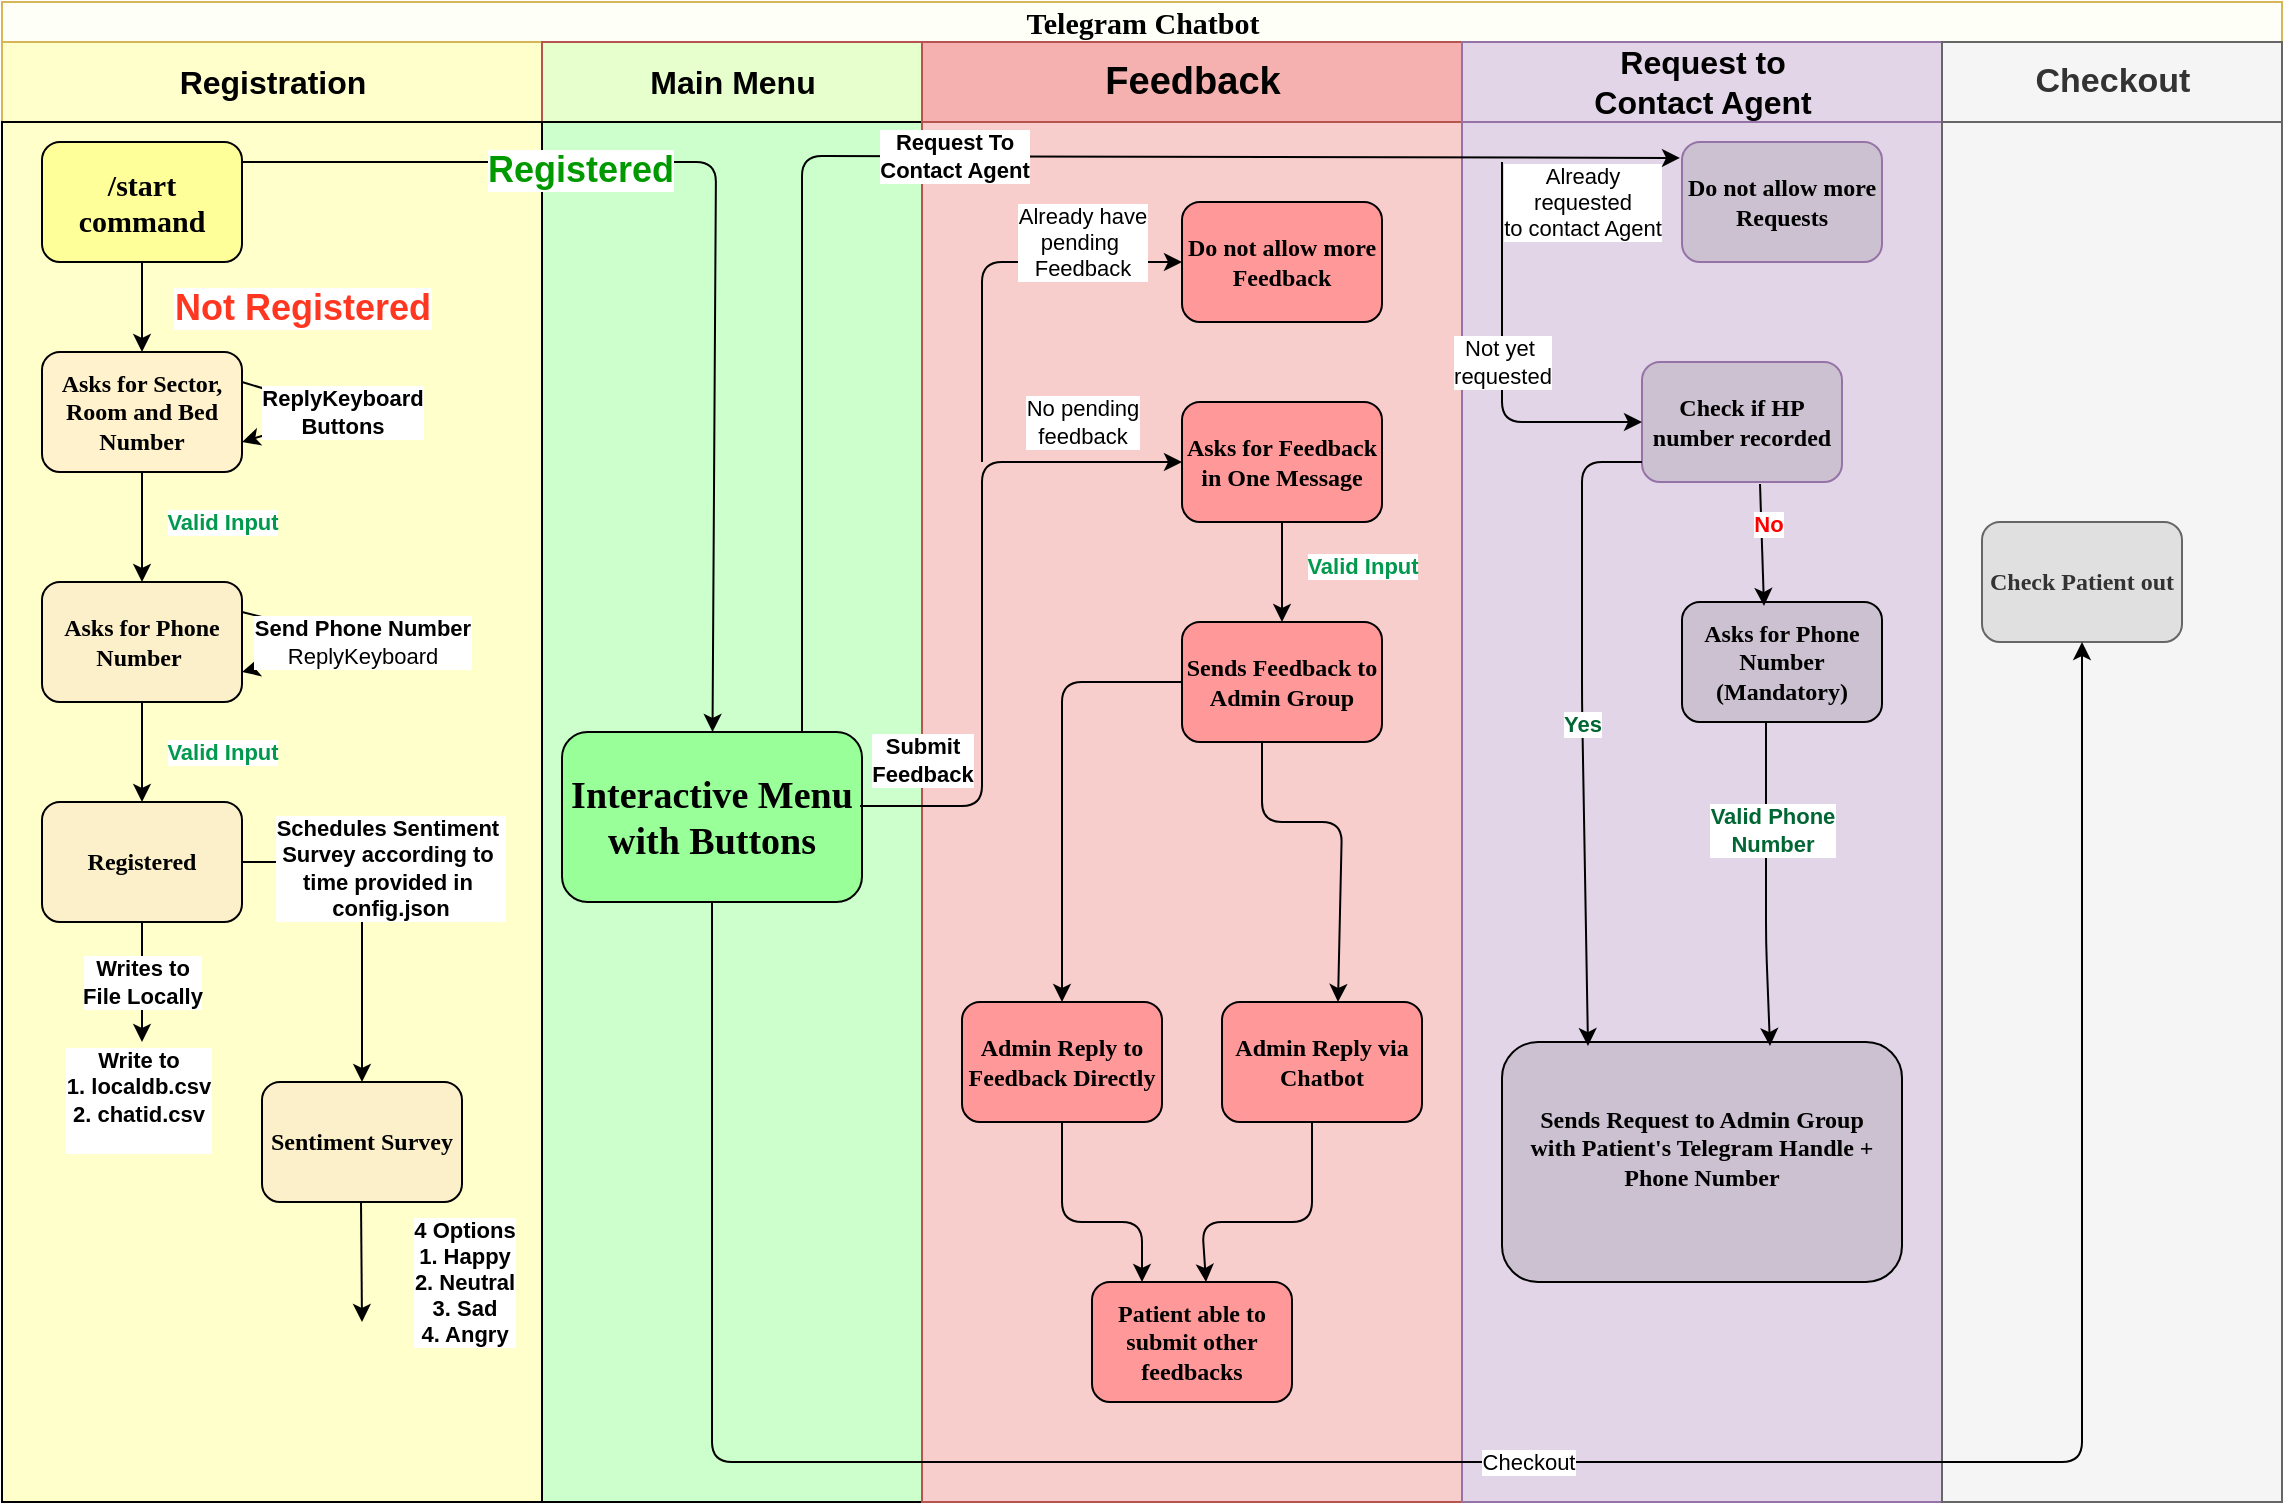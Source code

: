 <mxfile version="15.6.6" type="github">
  <diagram name="Page-1" id="74e2e168-ea6b-b213-b513-2b3c1d86103e">
    <mxGraphModel dx="1422" dy="762" grid="1" gridSize="10" guides="1" tooltips="1" connect="1" arrows="1" fold="1" page="1" pageScale="1" pageWidth="1100" pageHeight="850" background="none" math="0" shadow="0">
      <root>
        <mxCell id="0" />
        <mxCell id="1" parent="0" />
        <mxCell id="wSrQqyoNq5q4Ro84JcWx-17" value="" style="rounded=0;whiteSpace=wrap;html=1;fillColor=#f5f5f5;strokeColor=#666666;fontColor=#333333;" parent="1" vertex="1">
          <mxGeometry x="1030" y="100" width="170" height="690" as="geometry" />
        </mxCell>
        <mxCell id="77e6c97f196da883-1" value="&lt;font style=&quot;font-size: 15px&quot;&gt;Telegram Chatbot&lt;/font&gt;" style="swimlane;html=1;childLayout=stackLayout;startSize=20;rounded=0;shadow=0;labelBackgroundColor=none;strokeWidth=1;fontFamily=Verdana;fontSize=8;align=center;strokeColor=#d6b656;fillColor=#FEFFF7;" parent="1" vertex="1">
          <mxGeometry x="60" y="40" width="1140" height="750" as="geometry" />
        </mxCell>
        <mxCell id="77e6c97f196da883-2" value="&lt;font style=&quot;font-size: 16px&quot;&gt;Registration&lt;/font&gt;" style="swimlane;html=1;startSize=40;strokeColor=#d6b656;fillColor=#FFFFCC;" parent="77e6c97f196da883-1" vertex="1">
          <mxGeometry y="20" width="270" height="730" as="geometry" />
        </mxCell>
        <mxCell id="6cuLsObl9nkTha8cbeb--88" value="" style="rounded=0;whiteSpace=wrap;html=1;fillColor=#FFFFCC;" parent="77e6c97f196da883-2" vertex="1">
          <mxGeometry y="40" width="270" height="690" as="geometry" />
        </mxCell>
        <mxCell id="77e6c97f196da883-10" value="&lt;b style=&quot;font-size: 12px&quot;&gt;Asks for Phone Number&amp;nbsp;&lt;/b&gt;" style="rounded=1;whiteSpace=wrap;html=1;shadow=0;labelBackgroundColor=none;strokeWidth=1;fontFamily=Verdana;fontSize=8;align=center;fillColor=#FCF0CA;" parent="77e6c97f196da883-2" vertex="1">
          <mxGeometry x="20" y="270" width="100" height="60" as="geometry" />
        </mxCell>
        <mxCell id="6cuLsObl9nkTha8cbeb--33" value="&lt;b style=&quot;font-size: 12px&quot;&gt;Registered&lt;/b&gt;" style="rounded=1;whiteSpace=wrap;html=1;shadow=0;labelBackgroundColor=none;strokeWidth=1;fontFamily=Verdana;fontSize=8;align=center;fillColor=#FCF0CA;strokeColor=default;fontColor=default;" parent="77e6c97f196da883-2" vertex="1">
          <mxGeometry x="20" y="380" width="100" height="60" as="geometry" />
        </mxCell>
        <mxCell id="6cuLsObl9nkTha8cbeb--59" style="edgeStyle=orthogonalEdgeStyle;rounded=0;orthogonalLoop=1;jettySize=auto;html=1;exitX=0.5;exitY=1;exitDx=0;exitDy=0;" parent="77e6c97f196da883-2" edge="1">
          <mxGeometry relative="1" as="geometry">
            <mxPoint x="140" y="630" as="sourcePoint" />
            <mxPoint x="140" y="630" as="targetPoint" />
          </mxGeometry>
        </mxCell>
        <mxCell id="6cuLsObl9nkTha8cbeb--63" value="" style="endArrow=classic;html=1;exitX=1;exitY=0.25;exitDx=0;exitDy=0;entryX=1;entryY=0.75;entryDx=0;entryDy=0;exitPerimeter=0;" parent="77e6c97f196da883-2" source="6cuLsObl9nkTha8cbeb--66" target="6cuLsObl9nkTha8cbeb--66" edge="1">
          <mxGeometry relative="1" as="geometry">
            <mxPoint x="120" y="170" as="sourcePoint" />
            <mxPoint x="120" y="200" as="targetPoint" />
            <Array as="points">
              <mxPoint x="170" y="185" />
            </Array>
          </mxGeometry>
        </mxCell>
        <mxCell id="6cuLsObl9nkTha8cbeb--64" value="&lt;b&gt;ReplyKeyboard&lt;br&gt;Buttons&lt;br&gt;&lt;/b&gt;" style="edgeLabel;resizable=0;html=1;align=center;verticalAlign=middle;" parent="6cuLsObl9nkTha8cbeb--63" connectable="0" vertex="1">
          <mxGeometry relative="1" as="geometry" />
        </mxCell>
        <mxCell id="6cuLsObl9nkTha8cbeb--66" value="&lt;font style=&quot;font-size: 12px&quot;&gt;&lt;b&gt;Asks for Sector, Room and Bed Number&lt;/b&gt;&lt;/font&gt;" style="rounded=1;whiteSpace=wrap;html=1;shadow=0;labelBackgroundColor=none;strokeWidth=1;fontFamily=Verdana;fontSize=8;align=center;fillColor=#FFF2CC;" parent="77e6c97f196da883-2" vertex="1">
          <mxGeometry x="20" y="155" width="100" height="60" as="geometry" />
        </mxCell>
        <mxCell id="6cuLsObl9nkTha8cbeb--67" value="&lt;b&gt;&lt;font style=&quot;font-size: 15px&quot;&gt;/start command&lt;/font&gt;&lt;/b&gt;" style="rounded=1;whiteSpace=wrap;html=1;shadow=0;labelBackgroundColor=none;strokeWidth=1;fontFamily=Verdana;fontSize=8;align=center;fillColor=#FFFF99;" parent="77e6c97f196da883-2" vertex="1">
          <mxGeometry x="20" y="50" width="100" height="60" as="geometry" />
        </mxCell>
        <mxCell id="6cuLsObl9nkTha8cbeb--72" value="" style="endArrow=classic;html=1;exitX=0.5;exitY=1;exitDx=0;exitDy=0;" parent="77e6c97f196da883-2" source="6cuLsObl9nkTha8cbeb--67" target="6cuLsObl9nkTha8cbeb--66" edge="1">
          <mxGeometry relative="1" as="geometry">
            <mxPoint x="290" y="300" as="sourcePoint" />
            <mxPoint x="390" y="300" as="targetPoint" />
          </mxGeometry>
        </mxCell>
        <mxCell id="6cuLsObl9nkTha8cbeb--73" value="&lt;font color=&quot;#ff3721&quot; size=&quot;1&quot;&gt;&lt;b style=&quot;font-size: 18px&quot;&gt;Not Registered&lt;/b&gt;&lt;/font&gt;" style="edgeLabel;resizable=0;html=1;align=center;verticalAlign=middle;" parent="6cuLsObl9nkTha8cbeb--72" connectable="0" vertex="1">
          <mxGeometry relative="1" as="geometry">
            <mxPoint x="80" as="offset" />
          </mxGeometry>
        </mxCell>
        <mxCell id="6cuLsObl9nkTha8cbeb--76" value="" style="endArrow=classic;html=1;exitX=0.5;exitY=1;exitDx=0;exitDy=0;entryX=0.5;entryY=0;entryDx=0;entryDy=0;" parent="77e6c97f196da883-2" source="6cuLsObl9nkTha8cbeb--66" target="77e6c97f196da883-10" edge="1">
          <mxGeometry relative="1" as="geometry">
            <mxPoint x="80" y="110" as="sourcePoint" />
            <mxPoint x="80" y="165" as="targetPoint" />
          </mxGeometry>
        </mxCell>
        <mxCell id="6cuLsObl9nkTha8cbeb--77" value="&lt;b&gt;&lt;font color=&quot;#00994d&quot;&gt;Valid Input&lt;/font&gt;&lt;/b&gt;" style="edgeLabel;resizable=0;html=1;align=center;verticalAlign=middle;" parent="6cuLsObl9nkTha8cbeb--76" connectable="0" vertex="1">
          <mxGeometry relative="1" as="geometry">
            <mxPoint x="40" y="-3" as="offset" />
          </mxGeometry>
        </mxCell>
        <mxCell id="6cuLsObl9nkTha8cbeb--78" value="" style="endArrow=classic;html=1;exitX=0.5;exitY=1;exitDx=0;exitDy=0;entryX=0.5;entryY=0;entryDx=0;entryDy=0;" parent="77e6c97f196da883-2" source="77e6c97f196da883-10" edge="1">
          <mxGeometry relative="1" as="geometry">
            <mxPoint x="80" y="225" as="sourcePoint" />
            <mxPoint x="70" y="380" as="targetPoint" />
          </mxGeometry>
        </mxCell>
        <mxCell id="6cuLsObl9nkTha8cbeb--79" value="&lt;b&gt;&lt;font color=&quot;#00994d&quot;&gt;Valid Input&lt;/font&gt;&lt;/b&gt;" style="edgeLabel;resizable=0;html=1;align=center;verticalAlign=middle;" parent="6cuLsObl9nkTha8cbeb--78" connectable="0" vertex="1">
          <mxGeometry relative="1" as="geometry">
            <mxPoint x="40" as="offset" />
          </mxGeometry>
        </mxCell>
        <mxCell id="6cuLsObl9nkTha8cbeb--83" value="" style="endArrow=classic;html=1;exitX=1;exitY=0.25;exitDx=0;exitDy=0;entryX=1;entryY=0.75;entryDx=0;entryDy=0;" parent="77e6c97f196da883-2" source="77e6c97f196da883-10" target="77e6c97f196da883-10" edge="1">
          <mxGeometry relative="1" as="geometry">
            <mxPoint x="130" y="180" as="sourcePoint" />
            <mxPoint x="130" y="210" as="targetPoint" />
            <Array as="points">
              <mxPoint x="180" y="300" />
            </Array>
          </mxGeometry>
        </mxCell>
        <mxCell id="6cuLsObl9nkTha8cbeb--84" value="&lt;b&gt;Send Phone Number&lt;br&gt;&lt;/b&gt;ReplyKeyboard" style="edgeLabel;resizable=0;html=1;align=center;verticalAlign=middle;" parent="6cuLsObl9nkTha8cbeb--83" connectable="0" vertex="1">
          <mxGeometry relative="1" as="geometry" />
        </mxCell>
        <mxCell id="c_uxOEUhSfI7wD9dBGHa-3" value="" style="endArrow=classic;html=1;exitX=0.5;exitY=1;exitDx=0;exitDy=0;strokeColor=default;labelBackgroundColor=default;fontColor=default;" parent="77e6c97f196da883-2" source="6cuLsObl9nkTha8cbeb--33" edge="1">
          <mxGeometry relative="1" as="geometry">
            <mxPoint x="80" y="620" as="sourcePoint" />
            <mxPoint x="70" y="500" as="targetPoint" />
          </mxGeometry>
        </mxCell>
        <mxCell id="c_uxOEUhSfI7wD9dBGHa-4" value="&lt;b&gt;&lt;font&gt;Writes to&lt;br&gt;File Locally&lt;br&gt;&lt;/font&gt;&lt;/b&gt;" style="edgeLabel;resizable=0;html=1;align=center;verticalAlign=middle;labelBackgroundColor=default;fontColor=default;" parent="c_uxOEUhSfI7wD9dBGHa-3" connectable="0" vertex="1">
          <mxGeometry relative="1" as="geometry">
            <mxPoint as="offset" />
          </mxGeometry>
        </mxCell>
        <mxCell id="Y9b1MHdOiMF5yJi24R1i-1" value="&lt;b&gt;&lt;font&gt;Write to &lt;br&gt;1. localdb.csv&lt;br&gt;2. chatid.csv&lt;br&gt;&lt;br&gt;&lt;/font&gt;&lt;/b&gt;" style="edgeLabel;resizable=0;html=1;align=center;verticalAlign=middle;labelBackgroundColor=default;fontColor=default;" parent="77e6c97f196da883-2" connectable="0" vertex="1">
          <mxGeometry x="120" y="470" as="geometry">
            <mxPoint x="-52" y="59" as="offset" />
          </mxGeometry>
        </mxCell>
        <mxCell id="cne9ww3X94PaA_hqMmbe-5" value="&lt;b style=&quot;font-size: 12px&quot;&gt;Sentiment Survey&lt;/b&gt;" style="rounded=1;whiteSpace=wrap;html=1;shadow=0;labelBackgroundColor=none;strokeWidth=1;fontFamily=Verdana;fontSize=8;align=center;fillColor=#FCF0CA;strokeColor=default;fontColor=default;" vertex="1" parent="77e6c97f196da883-2">
          <mxGeometry x="130" y="520" width="100" height="60" as="geometry" />
        </mxCell>
        <mxCell id="cne9ww3X94PaA_hqMmbe-4" value="" style="endArrow=classic;html=1;rounded=0;labelBackgroundColor=default;fontColor=default;strokeColor=default;exitX=1;exitY=0.5;exitDx=0;exitDy=0;entryX=0.5;entryY=0;entryDx=0;entryDy=0;" edge="1" parent="77e6c97f196da883-2" source="6cuLsObl9nkTha8cbeb--33" target="cne9ww3X94PaA_hqMmbe-5">
          <mxGeometry width="50" height="50" relative="1" as="geometry">
            <mxPoint x="-40" y="500" as="sourcePoint" />
            <mxPoint x="20" y="450" as="targetPoint" />
            <Array as="points">
              <mxPoint x="180" y="410" />
            </Array>
          </mxGeometry>
        </mxCell>
        <mxCell id="cne9ww3X94PaA_hqMmbe-6" value="" style="endArrow=classic;html=1;exitX=0.5;exitY=1;exitDx=0;exitDy=0;strokeColor=default;fontColor=default;labelBackgroundColor=default;" edge="1" parent="77e6c97f196da883-2">
          <mxGeometry relative="1" as="geometry">
            <mxPoint x="179.5" y="580" as="sourcePoint" />
            <mxPoint x="180" y="640" as="targetPoint" />
          </mxGeometry>
        </mxCell>
        <mxCell id="cne9ww3X94PaA_hqMmbe-7" value="&lt;b&gt;&lt;font&gt;4 Options&lt;br&gt;1. Happy&lt;br&gt;2. Neutral&lt;br&gt;3. Sad&lt;br&gt;4. Angry&lt;br&gt;&lt;/font&gt;&lt;/b&gt;" style="edgeLabel;resizable=0;html=1;align=center;verticalAlign=middle;labelBackgroundColor=default;fontColor=default;" connectable="0" vertex="1" parent="cne9ww3X94PaA_hqMmbe-6">
          <mxGeometry relative="1" as="geometry">
            <mxPoint x="51" y="10" as="offset" />
          </mxGeometry>
        </mxCell>
        <mxCell id="cne9ww3X94PaA_hqMmbe-8" value="&lt;b&gt;&lt;font&gt;Schedules Sentiment&amp;nbsp;&lt;br&gt;Survey according to&amp;nbsp;&lt;br&gt;time provided in&amp;nbsp;&lt;br&gt;config.json&lt;br&gt;&lt;/font&gt;&lt;/b&gt;" style="edgeLabel;resizable=0;html=1;align=center;verticalAlign=middle;labelBackgroundColor=default;fontColor=default;" connectable="0" vertex="1" parent="77e6c97f196da883-2">
          <mxGeometry x="120" y="480" as="geometry">
            <mxPoint x="74" y="-67" as="offset" />
          </mxGeometry>
        </mxCell>
        <mxCell id="77e6c97f196da883-3" value="&lt;font style=&quot;font-size: 16px&quot;&gt;Main Menu&lt;/font&gt;" style="swimlane;html=1;startSize=40;strokeColor=#b85450;fillColor=#E6FFCC;" parent="77e6c97f196da883-1" vertex="1">
          <mxGeometry x="270" y="20" width="190" height="730" as="geometry" />
        </mxCell>
        <mxCell id="6cuLsObl9nkTha8cbeb--89" value="" style="rounded=0;whiteSpace=wrap;html=1;fillColor=#CCFFCC;" parent="77e6c97f196da883-3" vertex="1">
          <mxGeometry y="40" width="190" height="690" as="geometry" />
        </mxCell>
        <mxCell id="77e6c97f196da883-11" value="&lt;font style=&quot;font-size: 19px&quot;&gt;&lt;b&gt;Interactive Menu with Buttons&lt;/b&gt;&lt;/font&gt;" style="rounded=1;whiteSpace=wrap;html=1;shadow=0;labelBackgroundColor=none;strokeWidth=1;fontFamily=Verdana;fontSize=8;align=center;fillColor=#99FF99;" parent="77e6c97f196da883-3" vertex="1">
          <mxGeometry x="10" y="345" width="150" height="85" as="geometry" />
        </mxCell>
        <mxCell id="77e6c97f196da883-5" value="&lt;font style=&quot;font-size: 19px&quot;&gt;Feedback&lt;/font&gt;" style="swimlane;html=1;startSize=40;strokeColor=#b85450;fillColor=#F5B0B0;" parent="77e6c97f196da883-1" vertex="1">
          <mxGeometry x="460" y="20" width="270" height="730" as="geometry" />
        </mxCell>
        <mxCell id="wSrQqyoNq5q4Ro84JcWx-5" value="" style="rounded=0;whiteSpace=wrap;html=1;fillColor=#f8cecc;strokeColor=#b85450;" parent="77e6c97f196da883-5" vertex="1">
          <mxGeometry y="40" width="270" height="690" as="geometry" />
        </mxCell>
        <mxCell id="77e6c97f196da883-15" value="&lt;b style=&quot;font-size: 12px&quot;&gt;Asks for Feedback in One Message&lt;/b&gt;" style="rounded=1;whiteSpace=wrap;html=1;shadow=0;labelBackgroundColor=none;strokeWidth=1;fontFamily=Verdana;fontSize=8;align=center;fillColor=#FF9999;" parent="77e6c97f196da883-5" vertex="1">
          <mxGeometry x="130" y="180" width="100" height="60" as="geometry" />
        </mxCell>
        <mxCell id="77e6c97f196da883-17" value="&lt;b style=&quot;font-size: 12px&quot;&gt;Sends Feedback to Admin Group&lt;/b&gt;" style="rounded=1;whiteSpace=wrap;html=1;shadow=0;labelBackgroundColor=none;strokeWidth=1;fontFamily=Verdana;fontSize=8;align=center;fillColor=#FF9999;" parent="77e6c97f196da883-5" vertex="1">
          <mxGeometry x="130" y="290" width="100" height="60" as="geometry" />
        </mxCell>
        <mxCell id="wSrQqyoNq5q4Ro84JcWx-10" value="" style="endArrow=classic;html=1;exitX=0.5;exitY=1;exitDx=0;exitDy=0;entryX=0.5;entryY=0;entryDx=0;entryDy=0;" parent="77e6c97f196da883-5" source="77e6c97f196da883-15" target="77e6c97f196da883-17" edge="1">
          <mxGeometry relative="1" as="geometry">
            <mxPoint x="110" y="170" as="sourcePoint" />
            <mxPoint x="115" y="225" as="targetPoint" />
          </mxGeometry>
        </mxCell>
        <mxCell id="wSrQqyoNq5q4Ro84JcWx-11" value="&lt;b&gt;&lt;font color=&quot;#00994d&quot;&gt;Valid Input&lt;/font&gt;&lt;/b&gt;" style="edgeLabel;resizable=0;html=1;align=center;verticalAlign=middle;" parent="wSrQqyoNq5q4Ro84JcWx-10" connectable="0" vertex="1">
          <mxGeometry relative="1" as="geometry">
            <mxPoint x="40" y="-3" as="offset" />
          </mxGeometry>
        </mxCell>
        <mxCell id="wSrQqyoNq5q4Ro84JcWx-12" value="&lt;b style=&quot;font-size: 12px&quot;&gt;Admin Reply to Feedback Directly&lt;/b&gt;" style="rounded=1;whiteSpace=wrap;html=1;shadow=0;labelBackgroundColor=none;strokeWidth=1;fontFamily=Verdana;fontSize=8;align=center;fillColor=#FF9999;" parent="77e6c97f196da883-5" vertex="1">
          <mxGeometry x="20" y="480" width="100" height="60" as="geometry" />
        </mxCell>
        <mxCell id="wSrQqyoNq5q4Ro84JcWx-13" value="&lt;b style=&quot;font-size: 12px&quot;&gt;Admin Reply via Chatbot&lt;/b&gt;" style="rounded=1;whiteSpace=wrap;html=1;shadow=0;labelBackgroundColor=none;strokeWidth=1;fontFamily=Verdana;fontSize=8;align=center;fillColor=#FF9999;" parent="77e6c97f196da883-5" vertex="1">
          <mxGeometry x="150" y="480" width="100" height="60" as="geometry" />
        </mxCell>
        <mxCell id="wSrQqyoNq5q4Ro84JcWx-14" value="" style="endArrow=classic;html=1;exitX=0;exitY=0.5;exitDx=0;exitDy=0;entryX=0.5;entryY=0;entryDx=0;entryDy=0;" parent="77e6c97f196da883-5" source="77e6c97f196da883-17" target="wSrQqyoNq5q4Ro84JcWx-12" edge="1">
          <mxGeometry relative="1" as="geometry">
            <mxPoint x="160" y="160" as="sourcePoint" />
            <mxPoint x="160" y="300" as="targetPoint" />
            <Array as="points">
              <mxPoint x="70" y="320" />
              <mxPoint x="70" y="390" />
              <mxPoint x="70" y="400" />
            </Array>
          </mxGeometry>
        </mxCell>
        <mxCell id="wSrQqyoNq5q4Ro84JcWx-16" value="" style="endArrow=classic;html=1;entryX=0.58;entryY=0;entryDx=0;entryDy=0;entryPerimeter=0;" parent="77e6c97f196da883-5" target="wSrQqyoNq5q4Ro84JcWx-13" edge="1">
          <mxGeometry relative="1" as="geometry">
            <mxPoint x="170" y="350" as="sourcePoint" />
            <mxPoint x="100" y="560" as="targetPoint" />
            <Array as="points">
              <mxPoint x="170" y="390" />
              <mxPoint x="210" y="390" />
            </Array>
          </mxGeometry>
        </mxCell>
        <mxCell id="wSrQqyoNq5q4Ro84JcWx-18" value="" style="endArrow=classic;html=1;exitX=0.5;exitY=1;exitDx=0;exitDy=0;entryX=0.25;entryY=0;entryDx=0;entryDy=0;" parent="77e6c97f196da883-5" source="wSrQqyoNq5q4Ro84JcWx-12" target="wSrQqyoNq5q4Ro84JcWx-77" edge="1">
          <mxGeometry relative="1" as="geometry">
            <mxPoint x="70" y="550" as="sourcePoint" />
            <mxPoint x="108" y="630" as="targetPoint" />
            <Array as="points">
              <mxPoint x="70" y="590" />
              <mxPoint x="110" y="590" />
            </Array>
          </mxGeometry>
        </mxCell>
        <mxCell id="wSrQqyoNq5q4Ro84JcWx-20" value="" style="endArrow=classic;html=1;entryX=0.57;entryY=0;entryDx=0;entryDy=0;entryPerimeter=0;" parent="77e6c97f196da883-5" target="wSrQqyoNq5q4Ro84JcWx-77" edge="1">
          <mxGeometry relative="1" as="geometry">
            <mxPoint x="195" y="540" as="sourcePoint" />
            <mxPoint x="140" y="640" as="targetPoint" />
            <Array as="points">
              <mxPoint x="195" y="590" />
              <mxPoint x="140" y="590" />
            </Array>
          </mxGeometry>
        </mxCell>
        <mxCell id="wSrQqyoNq5q4Ro84JcWx-77" value="&lt;span style=&quot;font-size: 12px&quot;&gt;&lt;b&gt;Patient able to submit other feedbacks&lt;/b&gt;&lt;/span&gt;" style="rounded=1;whiteSpace=wrap;html=1;shadow=0;labelBackgroundColor=none;strokeWidth=1;fontFamily=Verdana;fontSize=8;align=center;fillColor=#FF9999;" parent="77e6c97f196da883-5" vertex="1">
          <mxGeometry x="85" y="620" width="100" height="60" as="geometry" />
        </mxCell>
        <mxCell id="wSrQqyoNq5q4Ro84JcWx-80" value="&lt;span style=&quot;font-size: 12px&quot;&gt;&lt;b&gt;Do not allow more Feedback&lt;/b&gt;&lt;/span&gt;" style="rounded=1;whiteSpace=wrap;html=1;shadow=0;labelBackgroundColor=none;strokeWidth=1;fontFamily=Verdana;fontSize=8;align=center;fillColor=#FF9999;" parent="77e6c97f196da883-5" vertex="1">
          <mxGeometry x="130" y="80" width="100" height="60" as="geometry" />
        </mxCell>
        <mxCell id="wSrQqyoNq5q4Ro84JcWx-83" value="No pending &lt;br&gt;feedback" style="edgeLabel;resizable=0;html=1;align=center;verticalAlign=middle;" parent="77e6c97f196da883-5" connectable="0" vertex="1">
          <mxGeometry x="80" y="190" as="geometry" />
        </mxCell>
        <mxCell id="77e6c97f196da883-6" value="&lt;font style=&quot;font-size: 16px&quot;&gt;Request to &lt;br&gt;Contact Agent&lt;/font&gt;" style="swimlane;html=1;startSize=40;fillColor=#e1d5e7;strokeColor=#9673a6;" parent="77e6c97f196da883-1" vertex="1">
          <mxGeometry x="730" y="20" width="240" height="730" as="geometry">
            <mxRectangle x="720" y="20" width="30" height="730" as="alternateBounds" />
          </mxGeometry>
        </mxCell>
        <mxCell id="wSrQqyoNq5q4Ro84JcWx-1" value="" style="rounded=0;whiteSpace=wrap;html=1;fillColor=#e1d5e7;strokeColor=#9673a6;" parent="77e6c97f196da883-6" vertex="1">
          <mxGeometry y="40" width="240" height="690" as="geometry" />
        </mxCell>
        <mxCell id="77e6c97f196da883-18" value="&lt;b style=&quot;font-size: 12px&quot;&gt;Do not allow more Requests&lt;/b&gt;" style="rounded=1;whiteSpace=wrap;html=1;shadow=0;labelBackgroundColor=none;strokeWidth=1;fontFamily=Verdana;fontSize=8;align=center;strokeColor=#9673a6;fillColor=#CCC1D1;" parent="77e6c97f196da883-6" vertex="1">
          <mxGeometry x="110" y="50" width="100" height="60" as="geometry" />
        </mxCell>
        <mxCell id="wSrQqyoNq5q4Ro84JcWx-86" value="&lt;b style=&quot;font-size: 12px&quot;&gt;Check if HP number recorded&lt;/b&gt;" style="rounded=1;whiteSpace=wrap;html=1;shadow=0;labelBackgroundColor=none;strokeWidth=1;fontFamily=Verdana;fontSize=8;align=center;strokeColor=#9673a6;fillColor=#CCC1D1;" parent="77e6c97f196da883-6" vertex="1">
          <mxGeometry x="90" y="160" width="100" height="60" as="geometry" />
        </mxCell>
        <mxCell id="wSrQqyoNq5q4Ro84JcWx-88" value="Already &lt;br&gt;requested&lt;br&gt;to contact Agent" style="edgeLabel;resizable=0;html=1;align=center;verticalAlign=middle;" parent="77e6c97f196da883-6" connectable="0" vertex="1">
          <mxGeometry x="60" y="80" as="geometry" />
        </mxCell>
        <mxCell id="wSrQqyoNq5q4Ro84JcWx-91" value="&lt;span style=&quot;font-size: 12px&quot;&gt;&lt;b&gt;Sends Request to Admin Group&lt;br&gt;with Patient&#39;s Telegram Handle + Phone Number&lt;br&gt;&lt;br&gt;&lt;/b&gt;&lt;/span&gt;" style="rounded=1;whiteSpace=wrap;html=1;shadow=0;labelBackgroundColor=none;strokeWidth=1;fontFamily=Verdana;fontSize=8;align=center;fillColor=#CCC1D1;" parent="77e6c97f196da883-6" vertex="1">
          <mxGeometry x="20" y="500" width="200" height="120" as="geometry" />
        </mxCell>
        <mxCell id="wSrQqyoNq5q4Ro84JcWx-92" value="&lt;b style=&quot;font-size: 12px&quot;&gt;Asks for Phone Number&lt;br&gt;(Mandatory)&lt;br&gt;&lt;/b&gt;" style="rounded=1;whiteSpace=wrap;html=1;shadow=0;labelBackgroundColor=none;strokeWidth=1;fontFamily=Verdana;fontSize=8;align=center;fillColor=#CCC1D1;" parent="77e6c97f196da883-6" vertex="1">
          <mxGeometry x="110" y="280" width="100" height="60" as="geometry" />
        </mxCell>
        <mxCell id="wSrQqyoNq5q4Ro84JcWx-93" value="&lt;b&gt;&lt;font color=&quot;#006633&quot;&gt;Yes&lt;/font&gt;&lt;/b&gt;" style="endArrow=classic;html=1;exitX=0;exitY=0.833;exitDx=0;exitDy=0;entryX=0.215;entryY=0.017;entryDx=0;entryDy=0;exitPerimeter=0;entryPerimeter=0;" parent="77e6c97f196da883-6" source="wSrQqyoNq5q4Ro84JcWx-86" target="wSrQqyoNq5q4Ro84JcWx-91" edge="1">
          <mxGeometry relative="1" as="geometry">
            <mxPoint x="110" y="260" as="sourcePoint" />
            <mxPoint x="-380" y="180" as="targetPoint" />
            <Array as="points">
              <mxPoint x="60" y="210" />
              <mxPoint x="60" y="330" />
            </Array>
          </mxGeometry>
        </mxCell>
        <mxCell id="wSrQqyoNq5q4Ro84JcWx-94" value="" style="endArrow=classic;html=1;" parent="77e6c97f196da883-6" edge="1">
          <mxGeometry relative="1" as="geometry">
            <mxPoint x="149" y="221" as="sourcePoint" />
            <mxPoint x="151" y="282" as="targetPoint" />
            <Array as="points" />
          </mxGeometry>
        </mxCell>
        <mxCell id="wSrQqyoNq5q4Ro84JcWx-95" value="&lt;font color=&quot;#ff0000&quot;&gt;&lt;b&gt;No&lt;/b&gt;&lt;/font&gt;" style="edgeLabel;html=1;align=center;verticalAlign=middle;resizable=0;points=[];" parent="wSrQqyoNq5q4Ro84JcWx-94" vertex="1" connectable="0">
          <mxGeometry x="-0.339" y="3" relative="1" as="geometry">
            <mxPoint as="offset" />
          </mxGeometry>
        </mxCell>
        <mxCell id="wSrQqyoNq5q4Ro84JcWx-96" value="" style="endArrow=classic;html=1;exitX=0.42;exitY=1;exitDx=0;exitDy=0;exitPerimeter=0;entryX=0.67;entryY=0.017;entryDx=0;entryDy=0;entryPerimeter=0;" parent="77e6c97f196da883-6" source="wSrQqyoNq5q4Ro84JcWx-92" target="wSrQqyoNq5q4Ro84JcWx-91" edge="1">
          <mxGeometry relative="1" as="geometry">
            <mxPoint x="150" y="354.5" as="sourcePoint" />
            <mxPoint x="152" y="415.5" as="targetPoint" />
            <Array as="points">
              <mxPoint x="152" y="450" />
            </Array>
          </mxGeometry>
        </mxCell>
        <mxCell id="wSrQqyoNq5q4Ro84JcWx-97" value="&lt;b&gt;&lt;font color=&quot;#006633&quot;&gt;Valid Phone&lt;br&gt;Number&lt;/font&gt;&lt;br&gt;&lt;/b&gt;" style="edgeLabel;html=1;align=center;verticalAlign=middle;resizable=0;points=[];" parent="wSrQqyoNq5q4Ro84JcWx-96" vertex="1" connectable="0">
          <mxGeometry x="-0.339" y="3" relative="1" as="geometry">
            <mxPoint as="offset" />
          </mxGeometry>
        </mxCell>
        <mxCell id="77e6c97f196da883-7" value="&lt;font style=&quot;font-size: 17px&quot;&gt;Checkout&lt;/font&gt;" style="swimlane;html=1;startSize=40;fillColor=#f5f5f5;strokeColor=#666666;fontColor=#333333;" parent="77e6c97f196da883-1" vertex="1">
          <mxGeometry x="970" y="20" width="170" height="730" as="geometry" />
        </mxCell>
        <mxCell id="77e6c97f196da883-24" value="&lt;span style=&quot;font-size: 12px&quot;&gt;&lt;b&gt;Check Patient out&lt;/b&gt;&lt;/span&gt;" style="rounded=1;whiteSpace=wrap;html=1;shadow=0;labelBackgroundColor=none;strokeWidth=1;fontFamily=Verdana;fontSize=8;align=center;strokeColor=#666666;fontColor=#333333;fillColor=#E0E0E0;" parent="77e6c97f196da883-7" vertex="1">
          <mxGeometry x="20" y="240" width="100" height="60" as="geometry" />
        </mxCell>
        <mxCell id="6cuLsObl9nkTha8cbeb--60" value="" style="endArrow=classic;html=1;" parent="77e6c97f196da883-1" target="77e6c97f196da883-11" edge="1">
          <mxGeometry relative="1" as="geometry">
            <mxPoint x="120" y="80" as="sourcePoint" />
            <mxPoint x="401" y="370" as="targetPoint" />
            <Array as="points">
              <mxPoint x="357" y="80" />
            </Array>
          </mxGeometry>
        </mxCell>
        <mxCell id="6cuLsObl9nkTha8cbeb--61" value="&lt;font color=&quot;#009900&quot; style=&quot;font-size: 18px&quot;&gt;&lt;b&gt;Registered&lt;/b&gt;&lt;/font&gt;" style="edgeLabel;resizable=0;html=1;align=center;verticalAlign=middle;" parent="6cuLsObl9nkTha8cbeb--60" connectable="0" vertex="1">
          <mxGeometry relative="1" as="geometry">
            <mxPoint x="-68" y="-20" as="offset" />
          </mxGeometry>
        </mxCell>
        <mxCell id="6cuLsObl9nkTha8cbeb--90" value="" style="endArrow=classic;html=1;exitX=0.8;exitY=0;exitDx=0;exitDy=0;exitPerimeter=0;entryX=-0.01;entryY=0.133;entryDx=0;entryDy=0;entryPerimeter=0;" parent="77e6c97f196da883-1" source="77e6c97f196da883-11" target="77e6c97f196da883-18" edge="1">
          <mxGeometry relative="1" as="geometry">
            <mxPoint x="480" y="390" as="sourcePoint" />
            <mxPoint x="799" y="77" as="targetPoint" />
            <Array as="points">
              <mxPoint x="400" y="77" />
            </Array>
          </mxGeometry>
        </mxCell>
        <mxCell id="6cuLsObl9nkTha8cbeb--91" value="&lt;b&gt;Request To &lt;br&gt;Contact Agent&lt;/b&gt;" style="edgeLabel;resizable=0;html=1;align=center;verticalAlign=middle;" parent="6cuLsObl9nkTha8cbeb--90" connectable="0" vertex="1">
          <mxGeometry relative="1" as="geometry" />
        </mxCell>
        <mxCell id="wSrQqyoNq5q4Ro84JcWx-8" value="" style="endArrow=classic;html=1;entryX=0;entryY=0.5;entryDx=0;entryDy=0;" parent="77e6c97f196da883-1" target="77e6c97f196da883-15" edge="1">
          <mxGeometry relative="1" as="geometry">
            <mxPoint x="429" y="402" as="sourcePoint" />
            <mxPoint x="550" y="140" as="targetPoint" />
            <Array as="points">
              <mxPoint x="490" y="402" />
              <mxPoint x="490" y="230" />
            </Array>
          </mxGeometry>
        </mxCell>
        <mxCell id="wSrQqyoNq5q4Ro84JcWx-9" value="&lt;b&gt;Submit &lt;br&gt;Feedback&lt;/b&gt;" style="edgeLabel;resizable=0;html=1;align=center;verticalAlign=middle;" parent="wSrQqyoNq5q4Ro84JcWx-8" connectable="0" vertex="1">
          <mxGeometry relative="1" as="geometry">
            <mxPoint x="-30" y="82" as="offset" />
          </mxGeometry>
        </mxCell>
        <mxCell id="wSrQqyoNq5q4Ro84JcWx-100" value="" style="endArrow=classic;html=1;exitX=0.5;exitY=1;exitDx=0;exitDy=0;entryX=0.5;entryY=1;entryDx=0;entryDy=0;" parent="77e6c97f196da883-1" source="77e6c97f196da883-11" target="77e6c97f196da883-24" edge="1">
          <mxGeometry relative="1" as="geometry">
            <mxPoint x="360" y="440" as="sourcePoint" />
            <mxPoint x="460" y="440" as="targetPoint" />
            <Array as="points">
              <mxPoint x="355" y="730" />
              <mxPoint x="1040" y="730" />
            </Array>
          </mxGeometry>
        </mxCell>
        <mxCell id="wSrQqyoNq5q4Ro84JcWx-101" value="Checkout" style="edgeLabel;resizable=0;html=1;align=center;verticalAlign=middle;" parent="wSrQqyoNq5q4Ro84JcWx-100" connectable="0" vertex="1">
          <mxGeometry relative="1" as="geometry" />
        </mxCell>
        <mxCell id="wSrQqyoNq5q4Ro84JcWx-78" value="" style="endArrow=classic;html=1;entryX=0;entryY=0.5;entryDx=0;entryDy=0;" parent="1" target="wSrQqyoNq5q4Ro84JcWx-80" edge="1">
          <mxGeometry relative="1" as="geometry">
            <mxPoint x="550" y="270" as="sourcePoint" />
            <mxPoint x="770" y="400" as="targetPoint" />
            <Array as="points">
              <mxPoint x="550" y="170" />
            </Array>
          </mxGeometry>
        </mxCell>
        <mxCell id="wSrQqyoNq5q4Ro84JcWx-79" value="Already have &lt;br&gt;pending&amp;nbsp;&lt;br&gt;Feedback" style="edgeLabel;resizable=0;html=1;align=center;verticalAlign=middle;" parent="wSrQqyoNq5q4Ro84JcWx-78" connectable="0" vertex="1">
          <mxGeometry relative="1" as="geometry">
            <mxPoint x="50" y="-10" as="offset" />
          </mxGeometry>
        </mxCell>
        <mxCell id="wSrQqyoNq5q4Ro84JcWx-84" value="" style="endArrow=classic;html=1;entryX=0;entryY=0.5;entryDx=0;entryDy=0;" parent="1" target="wSrQqyoNq5q4Ro84JcWx-86" edge="1">
          <mxGeometry relative="1" as="geometry">
            <mxPoint x="810" y="120" as="sourcePoint" />
            <mxPoint x="770" y="380" as="targetPoint" />
            <Array as="points">
              <mxPoint x="810" y="250" />
            </Array>
          </mxGeometry>
        </mxCell>
        <mxCell id="wSrQqyoNq5q4Ro84JcWx-85" value="Not yet&amp;nbsp;&lt;br&gt;requested" style="edgeLabel;resizable=0;html=1;align=center;verticalAlign=middle;" parent="wSrQqyoNq5q4Ro84JcWx-84" connectable="0" vertex="1">
          <mxGeometry relative="1" as="geometry" />
        </mxCell>
      </root>
    </mxGraphModel>
  </diagram>
</mxfile>
